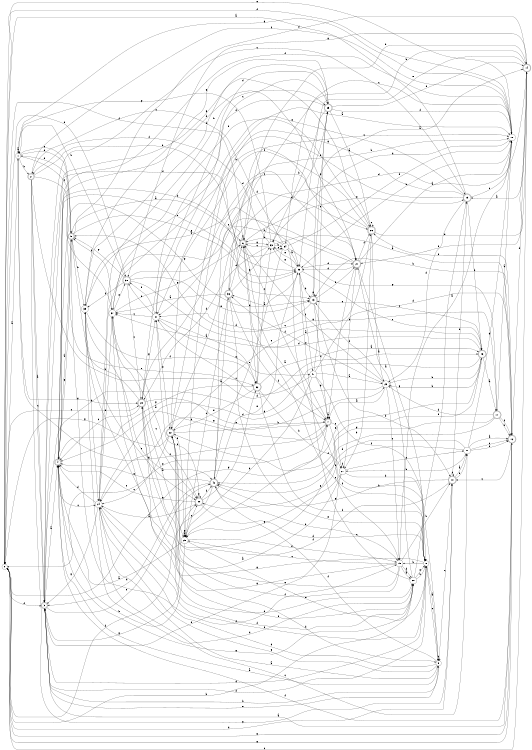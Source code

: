 digraph n34_4 {
__start0 [label="" shape="none"];

rankdir=LR;
size="8,5";

s0 [style="filled", color="black", fillcolor="white" shape="circle", label="0"];
s1 [style="filled", color="black", fillcolor="white" shape="circle", label="1"];
s2 [style="rounded,filled", color="black", fillcolor="white" shape="doublecircle", label="2"];
s3 [style="rounded,filled", color="black", fillcolor="white" shape="doublecircle", label="3"];
s4 [style="rounded,filled", color="black", fillcolor="white" shape="doublecircle", label="4"];
s5 [style="rounded,filled", color="black", fillcolor="white" shape="doublecircle", label="5"];
s6 [style="rounded,filled", color="black", fillcolor="white" shape="doublecircle", label="6"];
s7 [style="rounded,filled", color="black", fillcolor="white" shape="doublecircle", label="7"];
s8 [style="filled", color="black", fillcolor="white" shape="circle", label="8"];
s9 [style="filled", color="black", fillcolor="white" shape="circle", label="9"];
s10 [style="rounded,filled", color="black", fillcolor="white" shape="doublecircle", label="10"];
s11 [style="filled", color="black", fillcolor="white" shape="circle", label="11"];
s12 [style="rounded,filled", color="black", fillcolor="white" shape="doublecircle", label="12"];
s13 [style="rounded,filled", color="black", fillcolor="white" shape="doublecircle", label="13"];
s14 [style="rounded,filled", color="black", fillcolor="white" shape="doublecircle", label="14"];
s15 [style="rounded,filled", color="black", fillcolor="white" shape="doublecircle", label="15"];
s16 [style="rounded,filled", color="black", fillcolor="white" shape="doublecircle", label="16"];
s17 [style="rounded,filled", color="black", fillcolor="white" shape="doublecircle", label="17"];
s18 [style="filled", color="black", fillcolor="white" shape="circle", label="18"];
s19 [style="filled", color="black", fillcolor="white" shape="circle", label="19"];
s20 [style="filled", color="black", fillcolor="white" shape="circle", label="20"];
s21 [style="rounded,filled", color="black", fillcolor="white" shape="doublecircle", label="21"];
s22 [style="rounded,filled", color="black", fillcolor="white" shape="doublecircle", label="22"];
s23 [style="filled", color="black", fillcolor="white" shape="circle", label="23"];
s24 [style="filled", color="black", fillcolor="white" shape="circle", label="24"];
s25 [style="rounded,filled", color="black", fillcolor="white" shape="doublecircle", label="25"];
s26 [style="rounded,filled", color="black", fillcolor="white" shape="doublecircle", label="26"];
s27 [style="filled", color="black", fillcolor="white" shape="circle", label="27"];
s28 [style="rounded,filled", color="black", fillcolor="white" shape="doublecircle", label="28"];
s29 [style="filled", color="black", fillcolor="white" shape="circle", label="29"];
s30 [style="rounded,filled", color="black", fillcolor="white" shape="doublecircle", label="30"];
s31 [style="filled", color="black", fillcolor="white" shape="circle", label="31"];
s32 [style="rounded,filled", color="black", fillcolor="white" shape="doublecircle", label="32"];
s33 [style="filled", color="black", fillcolor="white" shape="circle", label="33"];
s34 [style="filled", color="black", fillcolor="white" shape="circle", label="34"];
s35 [style="filled", color="black", fillcolor="white" shape="circle", label="35"];
s36 [style="rounded,filled", color="black", fillcolor="white" shape="doublecircle", label="36"];
s37 [style="filled", color="black", fillcolor="white" shape="circle", label="37"];
s38 [style="rounded,filled", color="black", fillcolor="white" shape="doublecircle", label="38"];
s39 [style="filled", color="black", fillcolor="white" shape="circle", label="39"];
s40 [style="rounded,filled", color="black", fillcolor="white" shape="doublecircle", label="40"];
s41 [style="filled", color="black", fillcolor="white" shape="circle", label="41"];
s0 -> s1 [label="a"];
s0 -> s20 [label="b"];
s0 -> s28 [label="c"];
s0 -> s38 [label="d"];
s0 -> s7 [label="e"];
s0 -> s3 [label="f"];
s0 -> s12 [label="g"];
s1 -> s1 [label="a"];
s1 -> s2 [label="b"];
s1 -> s37 [label="c"];
s1 -> s5 [label="d"];
s1 -> s5 [label="e"];
s1 -> s7 [label="f"];
s1 -> s28 [label="g"];
s2 -> s3 [label="a"];
s2 -> s35 [label="b"];
s2 -> s3 [label="c"];
s2 -> s16 [label="d"];
s2 -> s32 [label="e"];
s2 -> s18 [label="f"];
s2 -> s10 [label="g"];
s3 -> s4 [label="a"];
s3 -> s9 [label="b"];
s3 -> s15 [label="c"];
s3 -> s8 [label="d"];
s3 -> s40 [label="e"];
s3 -> s34 [label="f"];
s3 -> s30 [label="g"];
s4 -> s5 [label="a"];
s4 -> s35 [label="b"];
s4 -> s24 [label="c"];
s4 -> s21 [label="d"];
s4 -> s35 [label="e"];
s4 -> s18 [label="f"];
s4 -> s13 [label="g"];
s5 -> s6 [label="a"];
s5 -> s39 [label="b"];
s5 -> s13 [label="c"];
s5 -> s14 [label="d"];
s5 -> s1 [label="e"];
s5 -> s19 [label="f"];
s5 -> s4 [label="g"];
s6 -> s7 [label="a"];
s6 -> s14 [label="b"];
s6 -> s6 [label="c"];
s6 -> s32 [label="d"];
s6 -> s15 [label="e"];
s6 -> s0 [label="f"];
s6 -> s33 [label="g"];
s7 -> s7 [label="a"];
s7 -> s8 [label="b"];
s7 -> s27 [label="c"];
s7 -> s4 [label="d"];
s7 -> s0 [label="e"];
s7 -> s6 [label="f"];
s7 -> s24 [label="g"];
s8 -> s9 [label="a"];
s8 -> s19 [label="b"];
s8 -> s9 [label="c"];
s8 -> s3 [label="d"];
s8 -> s6 [label="e"];
s8 -> s24 [label="f"];
s8 -> s39 [label="g"];
s9 -> s4 [label="a"];
s9 -> s9 [label="b"];
s9 -> s10 [label="c"];
s9 -> s24 [label="d"];
s9 -> s3 [label="e"];
s9 -> s40 [label="f"];
s9 -> s24 [label="g"];
s10 -> s11 [label="a"];
s10 -> s15 [label="b"];
s10 -> s10 [label="c"];
s10 -> s0 [label="d"];
s10 -> s11 [label="e"];
s10 -> s22 [label="f"];
s10 -> s40 [label="g"];
s11 -> s12 [label="a"];
s11 -> s27 [label="b"];
s11 -> s12 [label="c"];
s11 -> s40 [label="d"];
s11 -> s12 [label="e"];
s11 -> s30 [label="f"];
s11 -> s18 [label="g"];
s12 -> s3 [label="a"];
s12 -> s13 [label="b"];
s12 -> s10 [label="c"];
s12 -> s14 [label="d"];
s12 -> s26 [label="e"];
s12 -> s4 [label="f"];
s12 -> s0 [label="g"];
s13 -> s14 [label="a"];
s13 -> s10 [label="b"];
s13 -> s7 [label="c"];
s13 -> s31 [label="d"];
s13 -> s13 [label="e"];
s13 -> s21 [label="f"];
s13 -> s25 [label="g"];
s14 -> s15 [label="a"];
s14 -> s34 [label="b"];
s14 -> s0 [label="c"];
s14 -> s36 [label="d"];
s14 -> s35 [label="e"];
s14 -> s21 [label="f"];
s14 -> s38 [label="g"];
s15 -> s0 [label="a"];
s15 -> s16 [label="b"];
s15 -> s18 [label="c"];
s15 -> s23 [label="d"];
s15 -> s37 [label="e"];
s15 -> s22 [label="f"];
s15 -> s29 [label="g"];
s16 -> s17 [label="a"];
s16 -> s23 [label="b"];
s16 -> s13 [label="c"];
s16 -> s37 [label="d"];
s16 -> s29 [label="e"];
s16 -> s22 [label="f"];
s16 -> s3 [label="g"];
s17 -> s18 [label="a"];
s17 -> s12 [label="b"];
s17 -> s5 [label="c"];
s17 -> s23 [label="d"];
s17 -> s28 [label="e"];
s17 -> s12 [label="f"];
s17 -> s40 [label="g"];
s18 -> s19 [label="a"];
s18 -> s35 [label="b"];
s18 -> s6 [label="c"];
s18 -> s33 [label="d"];
s18 -> s0 [label="e"];
s18 -> s0 [label="f"];
s18 -> s1 [label="g"];
s19 -> s20 [label="a"];
s19 -> s10 [label="b"];
s19 -> s29 [label="c"];
s19 -> s20 [label="d"];
s19 -> s22 [label="e"];
s19 -> s22 [label="f"];
s19 -> s37 [label="g"];
s20 -> s21 [label="a"];
s20 -> s8 [label="b"];
s20 -> s35 [label="c"];
s20 -> s39 [label="d"];
s20 -> s8 [label="e"];
s20 -> s15 [label="f"];
s20 -> s4 [label="g"];
s21 -> s18 [label="a"];
s21 -> s22 [label="b"];
s21 -> s24 [label="c"];
s21 -> s35 [label="d"];
s21 -> s7 [label="e"];
s21 -> s26 [label="f"];
s21 -> s9 [label="g"];
s22 -> s18 [label="a"];
s22 -> s23 [label="b"];
s22 -> s24 [label="c"];
s22 -> s9 [label="d"];
s22 -> s26 [label="e"];
s22 -> s29 [label="f"];
s22 -> s0 [label="g"];
s23 -> s7 [label="a"];
s23 -> s16 [label="b"];
s23 -> s19 [label="c"];
s23 -> s24 [label="d"];
s23 -> s36 [label="e"];
s23 -> s13 [label="f"];
s23 -> s6 [label="g"];
s24 -> s9 [label="a"];
s24 -> s25 [label="b"];
s24 -> s11 [label="c"];
s24 -> s4 [label="d"];
s24 -> s37 [label="e"];
s24 -> s20 [label="f"];
s24 -> s3 [label="g"];
s25 -> s26 [label="a"];
s25 -> s33 [label="b"];
s25 -> s31 [label="c"];
s25 -> s28 [label="d"];
s25 -> s14 [label="e"];
s25 -> s18 [label="f"];
s25 -> s39 [label="g"];
s26 -> s23 [label="a"];
s26 -> s27 [label="b"];
s26 -> s31 [label="c"];
s26 -> s14 [label="d"];
s26 -> s26 [label="e"];
s26 -> s31 [label="f"];
s26 -> s3 [label="g"];
s27 -> s28 [label="a"];
s27 -> s8 [label="b"];
s27 -> s11 [label="c"];
s27 -> s21 [label="d"];
s27 -> s3 [label="e"];
s27 -> s27 [label="f"];
s27 -> s29 [label="g"];
s28 -> s29 [label="a"];
s28 -> s5 [label="b"];
s28 -> s4 [label="c"];
s28 -> s26 [label="d"];
s28 -> s7 [label="e"];
s28 -> s20 [label="f"];
s28 -> s31 [label="g"];
s29 -> s4 [label="a"];
s29 -> s4 [label="b"];
s29 -> s30 [label="c"];
s29 -> s29 [label="d"];
s29 -> s8 [label="e"];
s29 -> s19 [label="f"];
s29 -> s29 [label="g"];
s30 -> s24 [label="a"];
s30 -> s31 [label="b"];
s30 -> s4 [label="c"];
s30 -> s8 [label="d"];
s30 -> s30 [label="e"];
s30 -> s40 [label="f"];
s30 -> s32 [label="g"];
s31 -> s32 [label="a"];
s31 -> s38 [label="b"];
s31 -> s37 [label="c"];
s31 -> s25 [label="d"];
s31 -> s22 [label="e"];
s31 -> s38 [label="f"];
s31 -> s41 [label="g"];
s32 -> s16 [label="a"];
s32 -> s27 [label="b"];
s32 -> s33 [label="c"];
s32 -> s25 [label="d"];
s32 -> s22 [label="e"];
s32 -> s8 [label="f"];
s32 -> s4 [label="g"];
s33 -> s12 [label="a"];
s33 -> s34 [label="b"];
s33 -> s6 [label="c"];
s33 -> s28 [label="d"];
s33 -> s34 [label="e"];
s33 -> s2 [label="f"];
s33 -> s1 [label="g"];
s34 -> s35 [label="a"];
s34 -> s6 [label="b"];
s34 -> s2 [label="c"];
s34 -> s18 [label="d"];
s34 -> s40 [label="e"];
s34 -> s19 [label="f"];
s34 -> s17 [label="g"];
s35 -> s36 [label="a"];
s35 -> s13 [label="b"];
s35 -> s16 [label="c"];
s35 -> s21 [label="d"];
s35 -> s33 [label="e"];
s35 -> s41 [label="f"];
s35 -> s33 [label="g"];
s36 -> s37 [label="a"];
s36 -> s18 [label="b"];
s36 -> s29 [label="c"];
s36 -> s6 [label="d"];
s36 -> s8 [label="e"];
s36 -> s7 [label="f"];
s36 -> s33 [label="g"];
s37 -> s30 [label="a"];
s37 -> s21 [label="b"];
s37 -> s30 [label="c"];
s37 -> s20 [label="d"];
s37 -> s38 [label="e"];
s37 -> s5 [label="f"];
s37 -> s6 [label="g"];
s38 -> s16 [label="a"];
s38 -> s1 [label="b"];
s38 -> s28 [label="c"];
s38 -> s21 [label="d"];
s38 -> s13 [label="e"];
s38 -> s39 [label="f"];
s38 -> s5 [label="g"];
s39 -> s35 [label="a"];
s39 -> s24 [label="b"];
s39 -> s30 [label="c"];
s39 -> s25 [label="d"];
s39 -> s26 [label="e"];
s39 -> s32 [label="f"];
s39 -> s40 [label="g"];
s40 -> s36 [label="a"];
s40 -> s19 [label="b"];
s40 -> s18 [label="c"];
s40 -> s3 [label="d"];
s40 -> s35 [label="e"];
s40 -> s0 [label="f"];
s40 -> s4 [label="g"];
s41 -> s23 [label="a"];
s41 -> s29 [label="b"];
s41 -> s31 [label="c"];
s41 -> s12 [label="d"];
s41 -> s25 [label="e"];
s41 -> s8 [label="f"];
s41 -> s7 [label="g"];

}